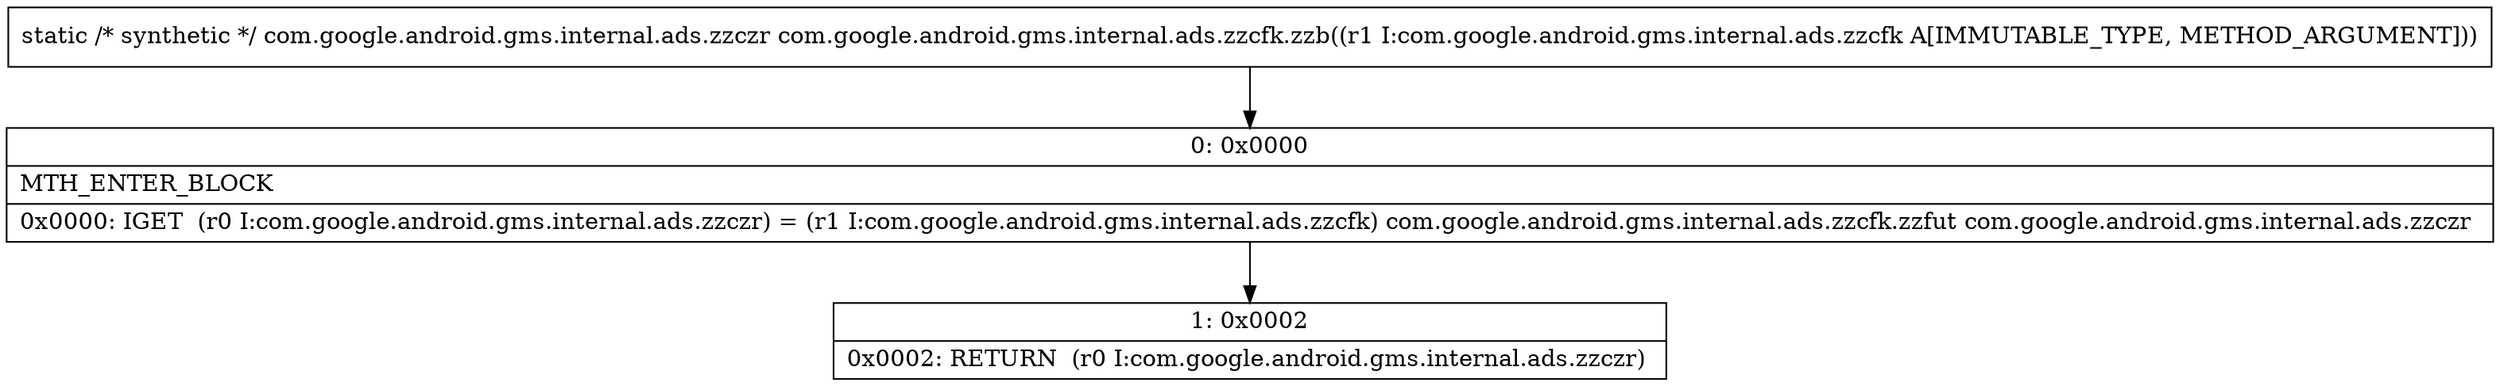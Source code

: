 digraph "CFG forcom.google.android.gms.internal.ads.zzcfk.zzb(Lcom\/google\/android\/gms\/internal\/ads\/zzcfk;)Lcom\/google\/android\/gms\/internal\/ads\/zzczr;" {
Node_0 [shape=record,label="{0\:\ 0x0000|MTH_ENTER_BLOCK\l|0x0000: IGET  (r0 I:com.google.android.gms.internal.ads.zzczr) = (r1 I:com.google.android.gms.internal.ads.zzcfk) com.google.android.gms.internal.ads.zzcfk.zzfut com.google.android.gms.internal.ads.zzczr \l}"];
Node_1 [shape=record,label="{1\:\ 0x0002|0x0002: RETURN  (r0 I:com.google.android.gms.internal.ads.zzczr) \l}"];
MethodNode[shape=record,label="{static \/* synthetic *\/ com.google.android.gms.internal.ads.zzczr com.google.android.gms.internal.ads.zzcfk.zzb((r1 I:com.google.android.gms.internal.ads.zzcfk A[IMMUTABLE_TYPE, METHOD_ARGUMENT])) }"];
MethodNode -> Node_0;
Node_0 -> Node_1;
}

